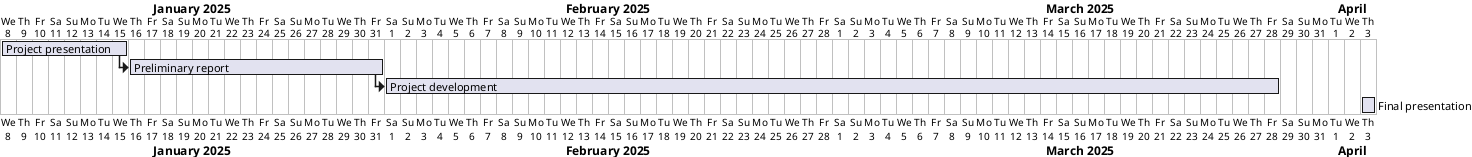 @startgantt
Project starts 2025-01-08
[Project presentation] requires 8 days
[Preliminary report] requires 16 days 
[Preliminary report] starts at [Project presentation]'s end
[Project development] requires 8 weeks
[Project development] starts at [Preliminary report]'s end
[Final presentation] requires 1 day
[Final presentation] starts at 2025-04-03
@endgantt

